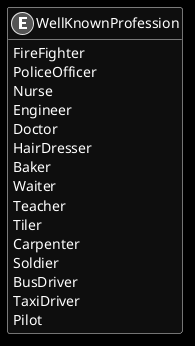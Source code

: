 ﻿@startuml
skinparam monochrome reverse
hide empty members

enum WellKnownProfession {
    FireFighter
    PoliceOfficer
    Nurse
    Engineer
    Doctor
    HairDresser
    Baker
    Waiter
    Teacher
    Tiler
    Carpenter
    Soldier
    BusDriver
    TaxiDriver
    Pilot
}

@enduml
